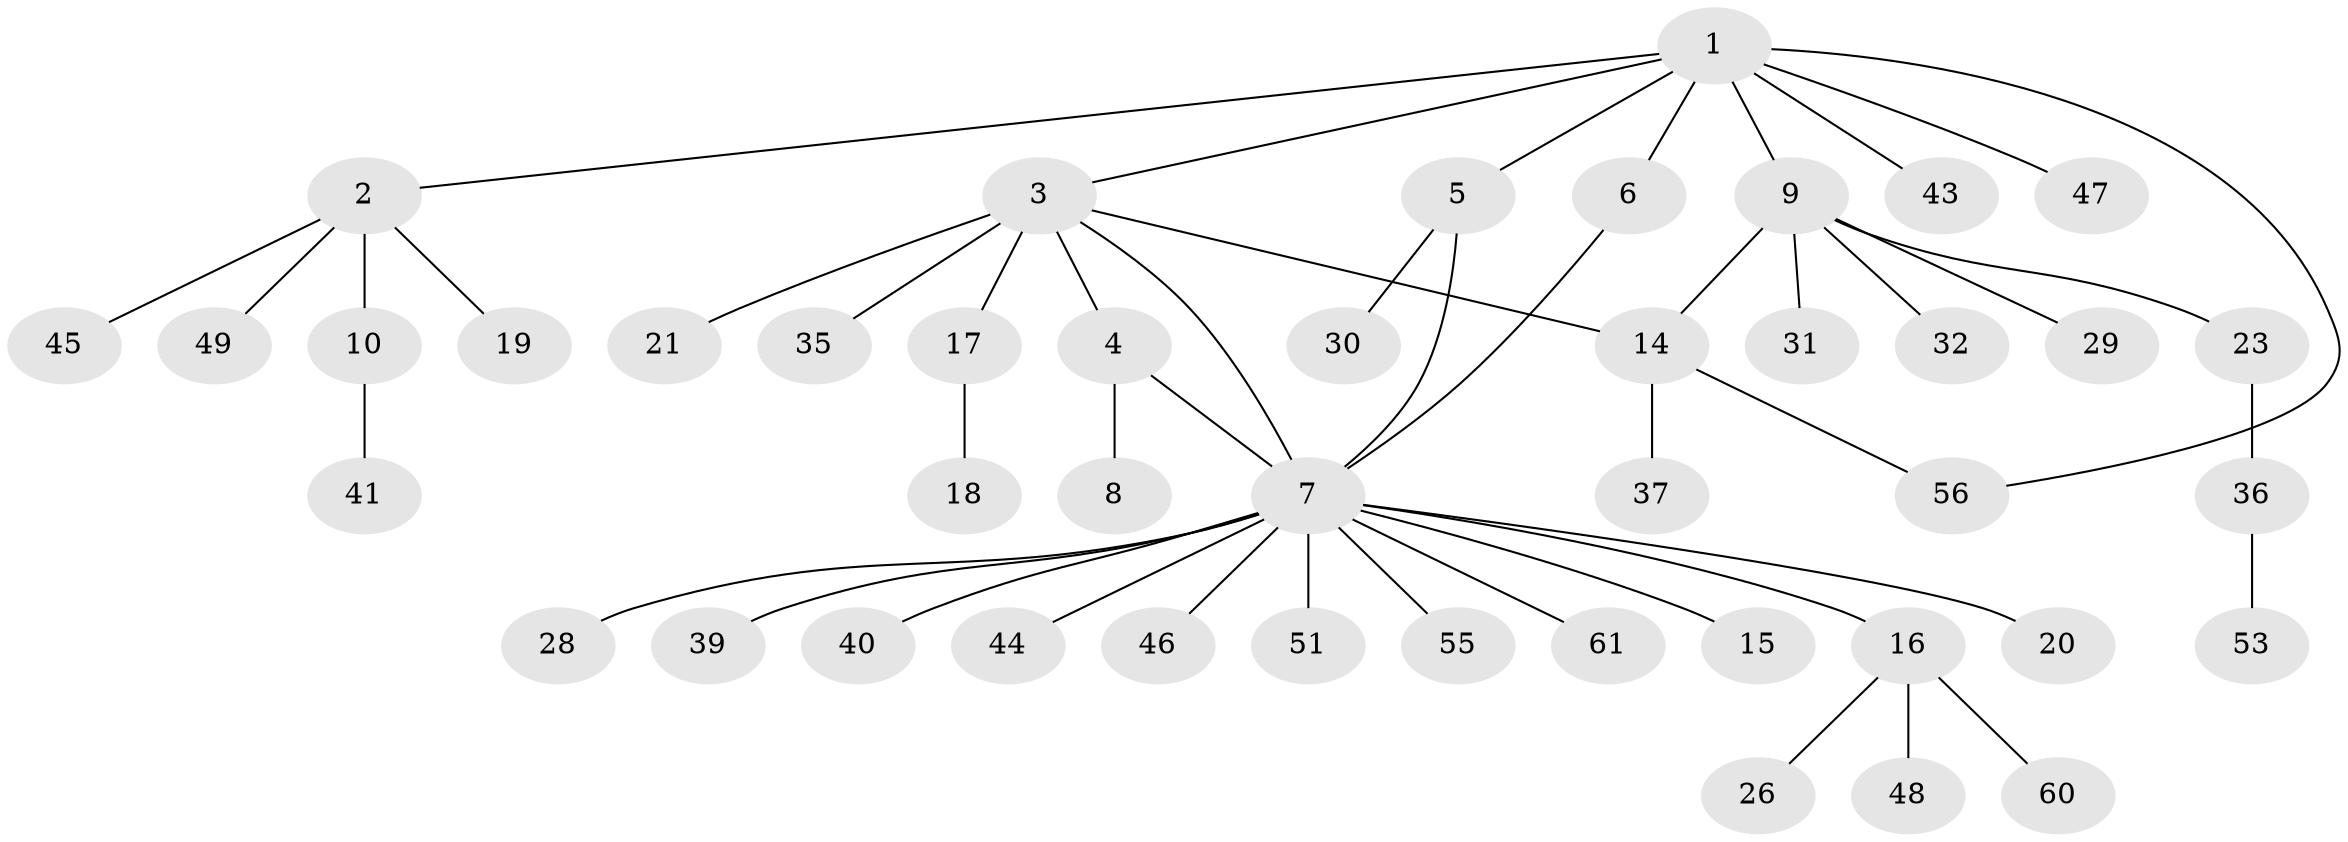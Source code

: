 // original degree distribution, {9: 0.016129032258064516, 5: 0.03225806451612903, 7: 0.016129032258064516, 4: 0.06451612903225806, 3: 0.12903225806451613, 16: 0.016129032258064516, 2: 0.14516129032258066, 1: 0.5806451612903226}
// Generated by graph-tools (version 1.1) at 2025/41/03/06/25 10:41:49]
// undirected, 44 vertices, 48 edges
graph export_dot {
graph [start="1"]
  node [color=gray90,style=filled];
  1 [super="+11"];
  2 [super="+42"];
  3 [super="+13"];
  4 [super="+25"];
  5;
  6 [super="+24"];
  7 [super="+58"];
  8 [super="+59"];
  9 [super="+12"];
  10 [super="+54"];
  14 [super="+22"];
  15;
  16 [super="+27"];
  17;
  18;
  19;
  20 [super="+33"];
  21;
  23 [super="+52"];
  26 [super="+34"];
  28;
  29;
  30 [super="+38"];
  31 [super="+50"];
  32;
  35 [super="+57"];
  36 [super="+62"];
  37;
  39;
  40;
  41;
  43;
  44;
  45;
  46;
  47;
  48;
  49;
  51;
  53;
  55;
  56;
  60;
  61;
  1 -- 2;
  1 -- 3;
  1 -- 5;
  1 -- 6;
  1 -- 9;
  1 -- 43;
  1 -- 47;
  1 -- 56;
  2 -- 10;
  2 -- 19;
  2 -- 45;
  2 -- 49;
  3 -- 4;
  3 -- 7;
  3 -- 21;
  3 -- 35 [weight=2];
  3 -- 17;
  3 -- 14;
  4 -- 7;
  4 -- 8;
  5 -- 7;
  5 -- 30;
  6 -- 7;
  7 -- 15;
  7 -- 16;
  7 -- 20;
  7 -- 28;
  7 -- 39;
  7 -- 40;
  7 -- 44;
  7 -- 46;
  7 -- 51;
  7 -- 55;
  7 -- 61;
  9 -- 23;
  9 -- 29;
  9 -- 32;
  9 -- 14;
  9 -- 31;
  10 -- 41;
  14 -- 56;
  14 -- 37;
  16 -- 26;
  16 -- 48;
  16 -- 60;
  17 -- 18;
  23 -- 36;
  36 -- 53;
}
